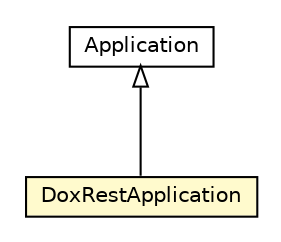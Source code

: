 #!/usr/local/bin/dot
#
# Class diagram 
# Generated by UMLGraph version R5_6-24-gf6e263 (http://www.umlgraph.org/)
#

digraph G {
	edge [fontname="Helvetica",fontsize=10,labelfontname="Helvetica",labelfontsize=10];
	node [fontname="Helvetica",fontsize=10,shape=plaintext];
	nodesep=0.25;
	ranksep=0.5;
	// net.trajano.doxdb.rest.DoxRestApplication
	c1126 [label=<<table title="net.trajano.doxdb.rest.DoxRestApplication" border="0" cellborder="1" cellspacing="0" cellpadding="2" port="p" bgcolor="lemonChiffon" href="./DoxRestApplication.html">
		<tr><td><table border="0" cellspacing="0" cellpadding="1">
<tr><td align="center" balign="center"> DoxRestApplication </td></tr>
		</table></td></tr>
		</table>>, URL="./DoxRestApplication.html", fontname="Helvetica", fontcolor="black", fontsize=10.0];
	//net.trajano.doxdb.rest.DoxRestApplication extends javax.ws.rs.core.Application
	c1145:p -> c1126:p [dir=back,arrowtail=empty];
	// javax.ws.rs.core.Application
	c1145 [label=<<table title="javax.ws.rs.core.Application" border="0" cellborder="1" cellspacing="0" cellpadding="2" port="p" href="http://java.sun.com/j2se/1.4.2/docs/api/javax/ws/rs/core/Application.html">
		<tr><td><table border="0" cellspacing="0" cellpadding="1">
<tr><td align="center" balign="center"> Application </td></tr>
		</table></td></tr>
		</table>>, URL="http://java.sun.com/j2se/1.4.2/docs/api/javax/ws/rs/core/Application.html", fontname="Helvetica", fontcolor="black", fontsize=10.0];
}


